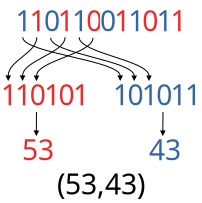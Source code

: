 <?xml version="1.0" encoding="UTF-8"?>
<dia:diagram xmlns:dia="http://www.lysator.liu.se/~alla/dia/">
  <dia:layer name="Background" visible="true" active="true">
    <dia:object type="Standard - BezierLine" version="0" id="O0">
      <dia:attribute name="obj_pos">
        <dia:point val="6.564,1.17"/>
      </dia:attribute>
      <dia:attribute name="obj_bb">
        <dia:rectangle val="6.539,1.915;11.465,4.125"/>
      </dia:attribute>
      <dia:attribute name="bez_points">
        <dia:point val="6.564,1.17"/>
        <dia:point val="6.564,1.97"/>
        <dia:point val="11.44,3.87"/>
        <dia:point val="11.44,4.87"/>
      </dia:attribute>
      <dia:attribute name="corner_types">
        <dia:enum val="0"/>
        <dia:enum val="0"/>
      </dia:attribute>
      <dia:attribute name="line_width">
        <dia:real val="0.05"/>
      </dia:attribute>
      <dia:attribute name="end_arrow">
        <dia:enum val="3"/>
      </dia:attribute>
      <dia:attribute name="end_arrow_length">
        <dia:real val="0.2"/>
      </dia:attribute>
      <dia:attribute name="end_arrow_width">
        <dia:real val="0.2"/>
      </dia:attribute>
      <dia:attribute name="absolute_start_gap">
        <dia:real val="0.3"/>
      </dia:attribute>
      <dia:attribute name="absolute_end_gap">
        <dia:real val="0.3"/>
      </dia:attribute>
      <dia:connections>
        <dia:connection handle="0" to="O13" connection="8"/>
        <dia:connection handle="3" to="O49" connection="8"/>
      </dia:connections>
    </dia:object>
    <dia:object type="Standard - BezierLine" version="0" id="O1">
      <dia:attribute name="obj_pos">
        <dia:point val="7.964,1.19"/>
      </dia:attribute>
      <dia:attribute name="obj_bb">
        <dia:rectangle val="7.939,1.95;12.165,4.13"/>
      </dia:attribute>
      <dia:attribute name="bez_points">
        <dia:point val="7.964,1.19"/>
        <dia:point val="7.964,1.99"/>
        <dia:point val="12.14,3.89"/>
        <dia:point val="12.14,4.89"/>
      </dia:attribute>
      <dia:attribute name="corner_types">
        <dia:enum val="0"/>
        <dia:enum val="0"/>
      </dia:attribute>
      <dia:attribute name="line_width">
        <dia:real val="0.05"/>
      </dia:attribute>
      <dia:attribute name="end_arrow">
        <dia:enum val="3"/>
      </dia:attribute>
      <dia:attribute name="end_arrow_length">
        <dia:real val="0.2"/>
      </dia:attribute>
      <dia:attribute name="end_arrow_width">
        <dia:real val="0.2"/>
      </dia:attribute>
      <dia:attribute name="absolute_start_gap">
        <dia:real val="0.3"/>
      </dia:attribute>
      <dia:attribute name="absolute_end_gap">
        <dia:real val="0.3"/>
      </dia:attribute>
      <dia:connections>
        <dia:connection handle="0" to="O29" connection="8"/>
        <dia:connection handle="3" to="O55" connection="8"/>
      </dia:connections>
    </dia:object>
    <dia:object type="Standard - BezierLine" version="0" id="O2">
      <dia:attribute name="obj_pos">
        <dia:point val="9.387,1.172"/>
      </dia:attribute>
      <dia:attribute name="obj_bb">
        <dia:rectangle val="9.362,1.917;12.904,4.127"/>
      </dia:attribute>
      <dia:attribute name="bez_points">
        <dia:point val="9.387,1.172"/>
        <dia:point val="9.387,1.972"/>
        <dia:point val="12.879,3.872"/>
        <dia:point val="12.879,4.872"/>
      </dia:attribute>
      <dia:attribute name="corner_types">
        <dia:enum val="0"/>
        <dia:enum val="0"/>
      </dia:attribute>
      <dia:attribute name="line_width">
        <dia:real val="0.05"/>
      </dia:attribute>
      <dia:attribute name="end_arrow">
        <dia:enum val="3"/>
      </dia:attribute>
      <dia:attribute name="end_arrow_length">
        <dia:real val="0.2"/>
      </dia:attribute>
      <dia:attribute name="end_arrow_width">
        <dia:real val="0.2"/>
      </dia:attribute>
      <dia:attribute name="absolute_start_gap">
        <dia:real val="0.3"/>
      </dia:attribute>
      <dia:attribute name="absolute_end_gap">
        <dia:real val="0.3"/>
      </dia:attribute>
      <dia:connections>
        <dia:connection handle="0" to="O35" connection="8"/>
        <dia:connection handle="3" to="O59" connection="8"/>
      </dia:connections>
    </dia:object>
    <dia:object type="Standard - BezierLine" version="0" id="O3">
      <dia:attribute name="obj_pos">
        <dia:point val="7.27,1.17"/>
      </dia:attribute>
      <dia:attribute name="obj_bb">
        <dia:rectangle val="5.815,1.915;7.295,4.125"/>
      </dia:attribute>
      <dia:attribute name="bez_points">
        <dia:point val="7.27,1.17"/>
        <dia:point val="7.27,1.97"/>
        <dia:point val="5.84,3.87"/>
        <dia:point val="5.84,4.87"/>
      </dia:attribute>
      <dia:attribute name="corner_types">
        <dia:enum val="0"/>
        <dia:enum val="0"/>
      </dia:attribute>
      <dia:attribute name="line_width">
        <dia:real val="0.05"/>
      </dia:attribute>
      <dia:attribute name="end_arrow">
        <dia:enum val="3"/>
      </dia:attribute>
      <dia:attribute name="end_arrow_length">
        <dia:real val="0.2"/>
      </dia:attribute>
      <dia:attribute name="end_arrow_width">
        <dia:real val="0.2"/>
      </dia:attribute>
      <dia:attribute name="absolute_start_gap">
        <dia:real val="0.3"/>
      </dia:attribute>
      <dia:attribute name="absolute_end_gap">
        <dia:real val="0.3"/>
      </dia:attribute>
      <dia:connections>
        <dia:connection handle="0" to="O15" connection="8"/>
        <dia:connection handle="3" to="O37" connection="8"/>
      </dia:connections>
    </dia:object>
    <dia:object type="Standard - BezierLine" version="0" id="O4">
      <dia:attribute name="obj_pos">
        <dia:point val="8.683,1.17"/>
      </dia:attribute>
      <dia:attribute name="obj_bb">
        <dia:rectangle val="6.533,1.914;8.708,4.126"/>
      </dia:attribute>
      <dia:attribute name="bez_points">
        <dia:point val="8.683,1.17"/>
        <dia:point val="8.683,1.97"/>
        <dia:point val="6.558,3.87"/>
        <dia:point val="6.558,4.87"/>
      </dia:attribute>
      <dia:attribute name="corner_types">
        <dia:enum val="0"/>
        <dia:enum val="0"/>
      </dia:attribute>
      <dia:attribute name="line_width">
        <dia:real val="0.05"/>
      </dia:attribute>
      <dia:attribute name="end_arrow">
        <dia:enum val="3"/>
      </dia:attribute>
      <dia:attribute name="end_arrow_length">
        <dia:real val="0.2"/>
      </dia:attribute>
      <dia:attribute name="end_arrow_width">
        <dia:real val="0.2"/>
      </dia:attribute>
      <dia:attribute name="absolute_start_gap">
        <dia:real val="0.3"/>
      </dia:attribute>
      <dia:attribute name="absolute_end_gap">
        <dia:real val="0.3"/>
      </dia:attribute>
      <dia:connections>
        <dia:connection handle="0" to="O17" connection="8"/>
        <dia:connection handle="3" to="O39" connection="8"/>
      </dia:connections>
    </dia:object>
    <dia:object type="Standard - BezierLine" version="0" id="O5">
      <dia:attribute name="obj_pos">
        <dia:point val="10.078,1.19"/>
      </dia:attribute>
      <dia:attribute name="obj_bb">
        <dia:rectangle val="7.229,1.947;10.103,4.133"/>
      </dia:attribute>
      <dia:attribute name="bez_points">
        <dia:point val="10.078,1.19"/>
        <dia:point val="10.078,1.99"/>
        <dia:point val="7.254,3.89"/>
        <dia:point val="7.254,4.89"/>
      </dia:attribute>
      <dia:attribute name="corner_types">
        <dia:enum val="0"/>
        <dia:enum val="0"/>
      </dia:attribute>
      <dia:attribute name="line_width">
        <dia:real val="0.05"/>
      </dia:attribute>
      <dia:attribute name="end_arrow">
        <dia:enum val="3"/>
      </dia:attribute>
      <dia:attribute name="end_arrow_length">
        <dia:real val="0.2"/>
      </dia:attribute>
      <dia:attribute name="end_arrow_width">
        <dia:real val="0.2"/>
      </dia:attribute>
      <dia:attribute name="absolute_start_gap">
        <dia:real val="0.3"/>
      </dia:attribute>
      <dia:attribute name="absolute_end_gap">
        <dia:real val="0.3"/>
      </dia:attribute>
      <dia:connections>
        <dia:connection handle="0" to="O27" connection="8"/>
        <dia:connection handle="3" to="O45" connection="8"/>
      </dia:connections>
    </dia:object>
    <dia:object type="Standard - Text" version="1" id="O6">
      <dia:attribute name="obj_pos">
        <dia:point val="8.28,9.8"/>
      </dia:attribute>
      <dia:attribute name="obj_bb">
        <dia:rectangle val="8.28,8.805;12.585,10.105"/>
      </dia:attribute>
      <dia:attribute name="text">
        <dia:composite type="text">
          <dia:attribute name="string">
            <dia:string>#(53,43)#</dia:string>
          </dia:attribute>
          <dia:attribute name="font">
            <dia:font family="cmr10" style="0" name="Courier"/>
          </dia:attribute>
          <dia:attribute name="height">
            <dia:real val="1.764"/>
          </dia:attribute>
          <dia:attribute name="pos">
            <dia:point val="8.28,9.8"/>
          </dia:attribute>
          <dia:attribute name="color">
            <dia:color val="#000000"/>
          </dia:attribute>
          <dia:attribute name="alignment">
            <dia:enum val="0"/>
          </dia:attribute>
        </dia:composite>
      </dia:attribute>
      <dia:attribute name="valign">
        <dia:enum val="3"/>
      </dia:attribute>
    </dia:object>
    <dia:object type="Standard - BezierLine" version="0" id="O7">
      <dia:attribute name="obj_pos">
        <dia:point val="13.58,4.89"/>
      </dia:attribute>
      <dia:attribute name="obj_bb">
        <dia:rectangle val="13.546,5.654;13.605,6.879"/>
      </dia:attribute>
      <dia:attribute name="bez_points">
        <dia:point val="13.58,4.89"/>
        <dia:point val="13.58,5.69"/>
        <dia:point val="13.571,6.634"/>
        <dia:point val="13.571,7.634"/>
      </dia:attribute>
      <dia:attribute name="corner_types">
        <dia:enum val="0"/>
        <dia:enum val="0"/>
      </dia:attribute>
      <dia:attribute name="line_width">
        <dia:real val="0.05"/>
      </dia:attribute>
      <dia:attribute name="end_arrow">
        <dia:enum val="3"/>
      </dia:attribute>
      <dia:attribute name="end_arrow_length">
        <dia:real val="0.2"/>
      </dia:attribute>
      <dia:attribute name="end_arrow_width">
        <dia:real val="0.2"/>
      </dia:attribute>
      <dia:attribute name="absolute_start_gap">
        <dia:real val="0.3"/>
      </dia:attribute>
      <dia:attribute name="absolute_end_gap">
        <dia:real val="0.3"/>
      </dia:attribute>
      <dia:connections>
        <dia:connection handle="0" to="O57" connection="8"/>
        <dia:connection handle="3" to="O8" connection="8"/>
      </dia:connections>
    </dia:object>
    <dia:group>
      <dia:object type="Standard - Box" version="0" id="O8">
        <dia:attribute name="obj_pos">
          <dia:point val="12.941,7.154"/>
        </dia:attribute>
        <dia:attribute name="obj_bb">
          <dia:rectangle val="12.941,7.154;14.201,8.114"/>
        </dia:attribute>
        <dia:attribute name="elem_corner">
          <dia:point val="12.941,7.154"/>
        </dia:attribute>
        <dia:attribute name="elem_width">
          <dia:real val="1.26"/>
        </dia:attribute>
        <dia:attribute name="elem_height">
          <dia:real val="0.96"/>
        </dia:attribute>
        <dia:attribute name="border_width">
          <dia:real val="1.175e-38"/>
        </dia:attribute>
        <dia:attribute name="border_color">
          <dia:color val="#ffffff"/>
        </dia:attribute>
        <dia:attribute name="show_background">
          <dia:boolean val="false"/>
        </dia:attribute>
      </dia:object>
      <dia:object type="Standard - Text" version="1" id="O9">
        <dia:attribute name="obj_pos">
          <dia:point val="12.881,8.094"/>
        </dia:attribute>
        <dia:attribute name="obj_bb">
          <dia:rectangle val="12.881,7.099;14.291,8.399"/>
        </dia:attribute>
        <dia:attribute name="text">
          <dia:composite type="text">
            <dia:attribute name="string">
              <dia:string>#43#</dia:string>
            </dia:attribute>
            <dia:attribute name="font">
              <dia:font family="cmr10" style="0" name="Courier"/>
            </dia:attribute>
            <dia:attribute name="height">
              <dia:real val="1.764"/>
            </dia:attribute>
            <dia:attribute name="pos">
              <dia:point val="12.881,8.094"/>
            </dia:attribute>
            <dia:attribute name="color">
              <dia:color val="#3465a4"/>
            </dia:attribute>
            <dia:attribute name="alignment">
              <dia:enum val="0"/>
            </dia:attribute>
          </dia:composite>
        </dia:attribute>
        <dia:attribute name="valign">
          <dia:enum val="3"/>
        </dia:attribute>
      </dia:object>
    </dia:group>
    <dia:group>
      <dia:object type="Standard - Box" version="0" id="O10">
        <dia:attribute name="obj_pos">
          <dia:point val="6.608,7.154"/>
        </dia:attribute>
        <dia:attribute name="obj_bb">
          <dia:rectangle val="6.608,7.154;7.888,8.114"/>
        </dia:attribute>
        <dia:attribute name="elem_corner">
          <dia:point val="6.608,7.154"/>
        </dia:attribute>
        <dia:attribute name="elem_width">
          <dia:real val="1.28"/>
        </dia:attribute>
        <dia:attribute name="elem_height">
          <dia:real val="0.96"/>
        </dia:attribute>
        <dia:attribute name="border_width">
          <dia:real val="1.175e-38"/>
        </dia:attribute>
        <dia:attribute name="border_color">
          <dia:color val="#ffffff"/>
        </dia:attribute>
        <dia:attribute name="show_background">
          <dia:boolean val="false"/>
        </dia:attribute>
      </dia:object>
      <dia:object type="Standard - Text" version="1" id="O11">
        <dia:attribute name="obj_pos">
          <dia:point val="6.528,8.094"/>
        </dia:attribute>
        <dia:attribute name="obj_bb">
          <dia:rectangle val="6.528,7.099;7.938,8.399"/>
        </dia:attribute>
        <dia:attribute name="text">
          <dia:composite type="text">
            <dia:attribute name="string">
              <dia:string>#53#</dia:string>
            </dia:attribute>
            <dia:attribute name="font">
              <dia:font family="cmr10" style="0" name="Courier"/>
            </dia:attribute>
            <dia:attribute name="height">
              <dia:real val="1.764"/>
            </dia:attribute>
            <dia:attribute name="pos">
              <dia:point val="6.528,8.094"/>
            </dia:attribute>
            <dia:attribute name="color">
              <dia:color val="#ef2929"/>
            </dia:attribute>
            <dia:attribute name="alignment">
              <dia:enum val="0"/>
            </dia:attribute>
          </dia:composite>
        </dia:attribute>
        <dia:attribute name="valign">
          <dia:enum val="3"/>
        </dia:attribute>
      </dia:object>
    </dia:group>
    <dia:object type="Standard - BezierLine" version="0" id="O12">
      <dia:attribute name="obj_pos">
        <dia:point val="7.254,4.89"/>
      </dia:attribute>
      <dia:attribute name="obj_bb">
        <dia:rectangle val="7.223,5.654;7.279,6.879"/>
      </dia:attribute>
      <dia:attribute name="bez_points">
        <dia:point val="7.254,4.89"/>
        <dia:point val="7.254,5.69"/>
        <dia:point val="7.248,6.634"/>
        <dia:point val="7.248,7.634"/>
      </dia:attribute>
      <dia:attribute name="corner_types">
        <dia:enum val="0"/>
        <dia:enum val="0"/>
      </dia:attribute>
      <dia:attribute name="line_width">
        <dia:real val="0.05"/>
      </dia:attribute>
      <dia:attribute name="end_arrow">
        <dia:enum val="3"/>
      </dia:attribute>
      <dia:attribute name="end_arrow_length">
        <dia:real val="0.2"/>
      </dia:attribute>
      <dia:attribute name="end_arrow_width">
        <dia:real val="0.2"/>
      </dia:attribute>
      <dia:attribute name="absolute_start_gap">
        <dia:real val="0.3"/>
      </dia:attribute>
      <dia:attribute name="absolute_end_gap">
        <dia:real val="0.3"/>
      </dia:attribute>
      <dia:connections>
        <dia:connection handle="0" to="O45" connection="8"/>
        <dia:connection handle="3" to="O10" connection="8"/>
      </dia:connections>
    </dia:object>
    <dia:group>
      <dia:group>
        <dia:object type="Standard - Box" version="0" id="O13">
          <dia:attribute name="obj_pos">
            <dia:point val="6.324,0.7"/>
          </dia:attribute>
          <dia:attribute name="obj_bb">
            <dia:rectangle val="6.324,0.7;6.804,1.64"/>
          </dia:attribute>
          <dia:attribute name="elem_corner">
            <dia:point val="6.324,0.7"/>
          </dia:attribute>
          <dia:attribute name="elem_width">
            <dia:real val="0.48"/>
          </dia:attribute>
          <dia:attribute name="elem_height">
            <dia:real val="0.94"/>
          </dia:attribute>
          <dia:attribute name="border_width">
            <dia:real val="1.175e-38"/>
          </dia:attribute>
          <dia:attribute name="border_color">
            <dia:color val="#ffffff"/>
          </dia:attribute>
          <dia:attribute name="show_background">
            <dia:boolean val="false"/>
          </dia:attribute>
        </dia:object>
        <dia:object type="Standard - Text" version="1" id="O14">
          <dia:attribute name="obj_pos">
            <dia:point val="6.204,1.64"/>
          </dia:attribute>
          <dia:attribute name="obj_bb">
            <dia:rectangle val="6.204,0.645;6.909,1.945"/>
          </dia:attribute>
          <dia:attribute name="text">
            <dia:composite type="text">
              <dia:attribute name="string">
                <dia:string>#1#</dia:string>
              </dia:attribute>
              <dia:attribute name="font">
                <dia:font family="cmr10" style="0" name="Courier"/>
              </dia:attribute>
              <dia:attribute name="height">
                <dia:real val="1.764"/>
              </dia:attribute>
              <dia:attribute name="pos">
                <dia:point val="6.204,1.64"/>
              </dia:attribute>
              <dia:attribute name="color">
                <dia:color val="#3465a4"/>
              </dia:attribute>
              <dia:attribute name="alignment">
                <dia:enum val="0"/>
              </dia:attribute>
            </dia:composite>
          </dia:attribute>
          <dia:attribute name="valign">
            <dia:enum val="3"/>
          </dia:attribute>
        </dia:object>
      </dia:group>
      <dia:group>
        <dia:object type="Standard - Box" version="0" id="O15">
          <dia:attribute name="obj_pos">
            <dia:point val="7.03,0.7"/>
          </dia:attribute>
          <dia:attribute name="obj_bb">
            <dia:rectangle val="7.03,0.7;7.51,1.64"/>
          </dia:attribute>
          <dia:attribute name="elem_corner">
            <dia:point val="7.03,0.7"/>
          </dia:attribute>
          <dia:attribute name="elem_width">
            <dia:real val="0.48"/>
          </dia:attribute>
          <dia:attribute name="elem_height">
            <dia:real val="0.94"/>
          </dia:attribute>
          <dia:attribute name="border_width">
            <dia:real val="1.175e-38"/>
          </dia:attribute>
          <dia:attribute name="border_color">
            <dia:color val="#ffffff"/>
          </dia:attribute>
          <dia:attribute name="show_background">
            <dia:boolean val="false"/>
          </dia:attribute>
        </dia:object>
        <dia:object type="Standard - Text" version="1" id="O16">
          <dia:attribute name="obj_pos">
            <dia:point val="6.91,1.64"/>
          </dia:attribute>
          <dia:attribute name="obj_bb">
            <dia:rectangle val="6.91,0.645;7.615,1.945"/>
          </dia:attribute>
          <dia:attribute name="text">
            <dia:composite type="text">
              <dia:attribute name="string">
                <dia:string>#1#</dia:string>
              </dia:attribute>
              <dia:attribute name="font">
                <dia:font family="cmr10" style="0" name="Courier"/>
              </dia:attribute>
              <dia:attribute name="height">
                <dia:real val="1.764"/>
              </dia:attribute>
              <dia:attribute name="pos">
                <dia:point val="6.91,1.64"/>
              </dia:attribute>
              <dia:attribute name="color">
                <dia:color val="#ef2929"/>
              </dia:attribute>
              <dia:attribute name="alignment">
                <dia:enum val="0"/>
              </dia:attribute>
            </dia:composite>
          </dia:attribute>
          <dia:attribute name="valign">
            <dia:enum val="3"/>
          </dia:attribute>
        </dia:object>
      </dia:group>
      <dia:group>
        <dia:object type="Standard - Box" version="0" id="O17">
          <dia:attribute name="obj_pos">
            <dia:point val="8.443,0.7"/>
          </dia:attribute>
          <dia:attribute name="obj_bb">
            <dia:rectangle val="8.443,0.7;8.923,1.64"/>
          </dia:attribute>
          <dia:attribute name="elem_corner">
            <dia:point val="8.443,0.7"/>
          </dia:attribute>
          <dia:attribute name="elem_width">
            <dia:real val="0.48"/>
          </dia:attribute>
          <dia:attribute name="elem_height">
            <dia:real val="0.94"/>
          </dia:attribute>
          <dia:attribute name="border_width">
            <dia:real val="1.175e-38"/>
          </dia:attribute>
          <dia:attribute name="border_color">
            <dia:color val="#ffffff"/>
          </dia:attribute>
          <dia:attribute name="show_background">
            <dia:boolean val="false"/>
          </dia:attribute>
        </dia:object>
        <dia:object type="Standard - Text" version="1" id="O18">
          <dia:attribute name="obj_pos">
            <dia:point val="8.323,1.64"/>
          </dia:attribute>
          <dia:attribute name="obj_bb">
            <dia:rectangle val="8.323,0.645;9.028,1.945"/>
          </dia:attribute>
          <dia:attribute name="text">
            <dia:composite type="text">
              <dia:attribute name="string">
                <dia:string>#1#</dia:string>
              </dia:attribute>
              <dia:attribute name="font">
                <dia:font family="cmr10" style="0" name="Courier"/>
              </dia:attribute>
              <dia:attribute name="height">
                <dia:real val="1.764"/>
              </dia:attribute>
              <dia:attribute name="pos">
                <dia:point val="8.323,1.64"/>
              </dia:attribute>
              <dia:attribute name="color">
                <dia:color val="#ef2929"/>
              </dia:attribute>
              <dia:attribute name="alignment">
                <dia:enum val="0"/>
              </dia:attribute>
            </dia:composite>
          </dia:attribute>
          <dia:attribute name="valign">
            <dia:enum val="3"/>
          </dia:attribute>
        </dia:object>
      </dia:group>
      <dia:group>
        <dia:object type="Standard - Box" version="0" id="O19">
          <dia:attribute name="obj_pos">
            <dia:point val="11.258,0.7"/>
          </dia:attribute>
          <dia:attribute name="obj_bb">
            <dia:rectangle val="11.258,0.7;11.738,1.64"/>
          </dia:attribute>
          <dia:attribute name="elem_corner">
            <dia:point val="11.258,0.7"/>
          </dia:attribute>
          <dia:attribute name="elem_width">
            <dia:real val="0.48"/>
          </dia:attribute>
          <dia:attribute name="elem_height">
            <dia:real val="0.94"/>
          </dia:attribute>
          <dia:attribute name="border_width">
            <dia:real val="1.175e-38"/>
          </dia:attribute>
          <dia:attribute name="border_color">
            <dia:color val="#ffffff"/>
          </dia:attribute>
          <dia:attribute name="show_background">
            <dia:boolean val="false"/>
          </dia:attribute>
        </dia:object>
        <dia:object type="Standard - Text" version="1" id="O20">
          <dia:attribute name="obj_pos">
            <dia:point val="11.138,1.64"/>
          </dia:attribute>
          <dia:attribute name="obj_bb">
            <dia:rectangle val="11.138,0.645;11.843,1.945"/>
          </dia:attribute>
          <dia:attribute name="text">
            <dia:composite type="text">
              <dia:attribute name="string">
                <dia:string>#1#</dia:string>
              </dia:attribute>
              <dia:attribute name="font">
                <dia:font family="cmr10" style="0" name="Courier"/>
              </dia:attribute>
              <dia:attribute name="height">
                <dia:real val="1.764"/>
              </dia:attribute>
              <dia:attribute name="pos">
                <dia:point val="11.138,1.64"/>
              </dia:attribute>
              <dia:attribute name="color">
                <dia:color val="#ef2929"/>
              </dia:attribute>
              <dia:attribute name="alignment">
                <dia:enum val="0"/>
              </dia:attribute>
            </dia:composite>
          </dia:attribute>
          <dia:attribute name="valign">
            <dia:enum val="3"/>
          </dia:attribute>
        </dia:object>
      </dia:group>
      <dia:group>
        <dia:object type="Standard - Box" version="0" id="O21">
          <dia:attribute name="obj_pos">
            <dia:point val="11.964,0.7"/>
          </dia:attribute>
          <dia:attribute name="obj_bb">
            <dia:rectangle val="11.964,0.7;12.444,1.64"/>
          </dia:attribute>
          <dia:attribute name="elem_corner">
            <dia:point val="11.964,0.7"/>
          </dia:attribute>
          <dia:attribute name="elem_width">
            <dia:real val="0.48"/>
          </dia:attribute>
          <dia:attribute name="elem_height">
            <dia:real val="0.94"/>
          </dia:attribute>
          <dia:attribute name="border_width">
            <dia:real val="1.175e-38"/>
          </dia:attribute>
          <dia:attribute name="border_color">
            <dia:color val="#ffffff"/>
          </dia:attribute>
          <dia:attribute name="show_background">
            <dia:boolean val="false"/>
          </dia:attribute>
        </dia:object>
        <dia:object type="Standard - Text" version="1" id="O22">
          <dia:attribute name="obj_pos">
            <dia:point val="11.844,1.64"/>
          </dia:attribute>
          <dia:attribute name="obj_bb">
            <dia:rectangle val="11.844,0.645;12.549,1.945"/>
          </dia:attribute>
          <dia:attribute name="text">
            <dia:composite type="text">
              <dia:attribute name="string">
                <dia:string>#1#</dia:string>
              </dia:attribute>
              <dia:attribute name="font">
                <dia:font family="cmr10" style="0" name="Courier"/>
              </dia:attribute>
              <dia:attribute name="height">
                <dia:real val="1.764"/>
              </dia:attribute>
              <dia:attribute name="pos">
                <dia:point val="11.844,1.64"/>
              </dia:attribute>
              <dia:attribute name="color">
                <dia:color val="#3465a4"/>
              </dia:attribute>
              <dia:attribute name="alignment">
                <dia:enum val="0"/>
              </dia:attribute>
            </dia:composite>
          </dia:attribute>
          <dia:attribute name="valign">
            <dia:enum val="3"/>
          </dia:attribute>
        </dia:object>
      </dia:group>
      <dia:group>
        <dia:object type="Standard - Box" version="0" id="O23">
          <dia:attribute name="obj_pos">
            <dia:point val="13.377,0.7"/>
          </dia:attribute>
          <dia:attribute name="obj_bb">
            <dia:rectangle val="13.377,0.7;13.857,1.64"/>
          </dia:attribute>
          <dia:attribute name="elem_corner">
            <dia:point val="13.377,0.7"/>
          </dia:attribute>
          <dia:attribute name="elem_width">
            <dia:real val="0.48"/>
          </dia:attribute>
          <dia:attribute name="elem_height">
            <dia:real val="0.94"/>
          </dia:attribute>
          <dia:attribute name="border_width">
            <dia:real val="1.175e-38"/>
          </dia:attribute>
          <dia:attribute name="border_color">
            <dia:color val="#ffffff"/>
          </dia:attribute>
          <dia:attribute name="show_background">
            <dia:boolean val="false"/>
          </dia:attribute>
        </dia:object>
        <dia:object type="Standard - Text" version="1" id="O24">
          <dia:attribute name="obj_pos">
            <dia:point val="13.257,1.64"/>
          </dia:attribute>
          <dia:attribute name="obj_bb">
            <dia:rectangle val="13.257,0.645;13.961,1.945"/>
          </dia:attribute>
          <dia:attribute name="text">
            <dia:composite type="text">
              <dia:attribute name="string">
                <dia:string>#1#</dia:string>
              </dia:attribute>
              <dia:attribute name="font">
                <dia:font family="cmr10" style="0" name="Courier"/>
              </dia:attribute>
              <dia:attribute name="height">
                <dia:real val="1.764"/>
              </dia:attribute>
              <dia:attribute name="pos">
                <dia:point val="13.257,1.64"/>
              </dia:attribute>
              <dia:attribute name="color">
                <dia:color val="#3465a4"/>
              </dia:attribute>
              <dia:attribute name="alignment">
                <dia:enum val="0"/>
              </dia:attribute>
            </dia:composite>
          </dia:attribute>
          <dia:attribute name="valign">
            <dia:enum val="3"/>
          </dia:attribute>
        </dia:object>
      </dia:group>
      <dia:group>
        <dia:object type="Standard - Box" version="0" id="O25">
          <dia:attribute name="obj_pos">
            <dia:point val="14.076,0.7"/>
          </dia:attribute>
          <dia:attribute name="obj_bb">
            <dia:rectangle val="14.076,0.7;14.556,1.64"/>
          </dia:attribute>
          <dia:attribute name="elem_corner">
            <dia:point val="14.076,0.7"/>
          </dia:attribute>
          <dia:attribute name="elem_width">
            <dia:real val="0.48"/>
          </dia:attribute>
          <dia:attribute name="elem_height">
            <dia:real val="0.94"/>
          </dia:attribute>
          <dia:attribute name="border_width">
            <dia:real val="1.175e-38"/>
          </dia:attribute>
          <dia:attribute name="border_color">
            <dia:color val="#ffffff"/>
          </dia:attribute>
          <dia:attribute name="show_background">
            <dia:boolean val="false"/>
          </dia:attribute>
        </dia:object>
        <dia:object type="Standard - Text" version="1" id="O26">
          <dia:attribute name="obj_pos">
            <dia:point val="13.956,1.64"/>
          </dia:attribute>
          <dia:attribute name="obj_bb">
            <dia:rectangle val="13.956,0.645;14.661,1.945"/>
          </dia:attribute>
          <dia:attribute name="text">
            <dia:composite type="text">
              <dia:attribute name="string">
                <dia:string>#1#</dia:string>
              </dia:attribute>
              <dia:attribute name="font">
                <dia:font family="cmr10" style="0" name="Courier"/>
              </dia:attribute>
              <dia:attribute name="height">
                <dia:real val="1.764"/>
              </dia:attribute>
              <dia:attribute name="pos">
                <dia:point val="13.956,1.64"/>
              </dia:attribute>
              <dia:attribute name="color">
                <dia:color val="#ef2929"/>
              </dia:attribute>
              <dia:attribute name="alignment">
                <dia:enum val="0"/>
              </dia:attribute>
            </dia:composite>
          </dia:attribute>
          <dia:attribute name="valign">
            <dia:enum val="3"/>
          </dia:attribute>
        </dia:object>
      </dia:group>
      <dia:group>
        <dia:object type="Standard - Box" version="0" id="O27">
          <dia:attribute name="obj_pos">
            <dia:point val="9.758,0.7"/>
          </dia:attribute>
          <dia:attribute name="obj_bb">
            <dia:rectangle val="9.758,0.7;10.398,1.68"/>
          </dia:attribute>
          <dia:attribute name="elem_corner">
            <dia:point val="9.758,0.7"/>
          </dia:attribute>
          <dia:attribute name="elem_width">
            <dia:real val="0.64"/>
          </dia:attribute>
          <dia:attribute name="elem_height">
            <dia:real val="0.98"/>
          </dia:attribute>
          <dia:attribute name="border_width">
            <dia:real val="1.175e-38"/>
          </dia:attribute>
          <dia:attribute name="border_color">
            <dia:color val="#ffffff"/>
          </dia:attribute>
          <dia:attribute name="show_background">
            <dia:boolean val="false"/>
          </dia:attribute>
        </dia:object>
        <dia:object type="Standard - Text" version="1" id="O28">
          <dia:attribute name="obj_pos">
            <dia:point val="9.738,1.64"/>
          </dia:attribute>
          <dia:attribute name="obj_bb">
            <dia:rectangle val="9.738,0.645;10.443,1.945"/>
          </dia:attribute>
          <dia:attribute name="text">
            <dia:composite type="text">
              <dia:attribute name="string">
                <dia:string>#0#</dia:string>
              </dia:attribute>
              <dia:attribute name="font">
                <dia:font family="cmr10" style="0" name="Courier"/>
              </dia:attribute>
              <dia:attribute name="height">
                <dia:real val="1.764"/>
              </dia:attribute>
              <dia:attribute name="pos">
                <dia:point val="9.738,1.64"/>
              </dia:attribute>
              <dia:attribute name="color">
                <dia:color val="#ef2929"/>
              </dia:attribute>
              <dia:attribute name="alignment">
                <dia:enum val="0"/>
              </dia:attribute>
            </dia:composite>
          </dia:attribute>
          <dia:attribute name="valign">
            <dia:enum val="3"/>
          </dia:attribute>
        </dia:object>
      </dia:group>
      <dia:group>
        <dia:object type="Standard - Box" version="0" id="O29">
          <dia:attribute name="obj_pos">
            <dia:point val="7.644,0.7"/>
          </dia:attribute>
          <dia:attribute name="obj_bb">
            <dia:rectangle val="7.644,0.7;8.284,1.68"/>
          </dia:attribute>
          <dia:attribute name="elem_corner">
            <dia:point val="7.644,0.7"/>
          </dia:attribute>
          <dia:attribute name="elem_width">
            <dia:real val="0.64"/>
          </dia:attribute>
          <dia:attribute name="elem_height">
            <dia:real val="0.98"/>
          </dia:attribute>
          <dia:attribute name="border_width">
            <dia:real val="1.175e-38"/>
          </dia:attribute>
          <dia:attribute name="border_color">
            <dia:color val="#ffffff"/>
          </dia:attribute>
          <dia:attribute name="show_background">
            <dia:boolean val="false"/>
          </dia:attribute>
        </dia:object>
        <dia:object type="Standard - Text" version="1" id="O30">
          <dia:attribute name="obj_pos">
            <dia:point val="7.624,1.64"/>
          </dia:attribute>
          <dia:attribute name="obj_bb">
            <dia:rectangle val="7.624,0.645;8.329,1.945"/>
          </dia:attribute>
          <dia:attribute name="text">
            <dia:composite type="text">
              <dia:attribute name="string">
                <dia:string>#0#</dia:string>
              </dia:attribute>
              <dia:attribute name="font">
                <dia:font family="cmr10" style="0" name="Courier"/>
              </dia:attribute>
              <dia:attribute name="height">
                <dia:real val="1.764"/>
              </dia:attribute>
              <dia:attribute name="pos">
                <dia:point val="7.624,1.64"/>
              </dia:attribute>
              <dia:attribute name="color">
                <dia:color val="#3465a4"/>
              </dia:attribute>
              <dia:attribute name="alignment">
                <dia:enum val="0"/>
              </dia:attribute>
            </dia:composite>
          </dia:attribute>
          <dia:attribute name="valign">
            <dia:enum val="3"/>
          </dia:attribute>
        </dia:object>
      </dia:group>
      <dia:group>
        <dia:object type="Standard - Box" version="0" id="O31">
          <dia:attribute name="obj_pos">
            <dia:point val="10.452,0.7"/>
          </dia:attribute>
          <dia:attribute name="obj_bb">
            <dia:rectangle val="10.452,0.7;11.092,1.68"/>
          </dia:attribute>
          <dia:attribute name="elem_corner">
            <dia:point val="10.452,0.7"/>
          </dia:attribute>
          <dia:attribute name="elem_width">
            <dia:real val="0.64"/>
          </dia:attribute>
          <dia:attribute name="elem_height">
            <dia:real val="0.98"/>
          </dia:attribute>
          <dia:attribute name="border_width">
            <dia:real val="1.175e-38"/>
          </dia:attribute>
          <dia:attribute name="border_color">
            <dia:color val="#ffffff"/>
          </dia:attribute>
          <dia:attribute name="show_background">
            <dia:boolean val="false"/>
          </dia:attribute>
        </dia:object>
        <dia:object type="Standard - Text" version="1" id="O32">
          <dia:attribute name="obj_pos">
            <dia:point val="10.432,1.64"/>
          </dia:attribute>
          <dia:attribute name="obj_bb">
            <dia:rectangle val="10.432,0.645;11.137,1.945"/>
          </dia:attribute>
          <dia:attribute name="text">
            <dia:composite type="text">
              <dia:attribute name="string">
                <dia:string>#0#</dia:string>
              </dia:attribute>
              <dia:attribute name="font">
                <dia:font family="cmr10" style="0" name="Courier"/>
              </dia:attribute>
              <dia:attribute name="height">
                <dia:real val="1.764"/>
              </dia:attribute>
              <dia:attribute name="pos">
                <dia:point val="10.432,1.64"/>
              </dia:attribute>
              <dia:attribute name="color">
                <dia:color val="#3465a4"/>
              </dia:attribute>
              <dia:attribute name="alignment">
                <dia:enum val="0"/>
              </dia:attribute>
            </dia:composite>
          </dia:attribute>
          <dia:attribute name="valign">
            <dia:enum val="3"/>
          </dia:attribute>
        </dia:object>
      </dia:group>
      <dia:group>
        <dia:object type="Standard - Box" version="0" id="O33">
          <dia:attribute name="obj_pos">
            <dia:point val="12.563,0.7"/>
          </dia:attribute>
          <dia:attribute name="obj_bb">
            <dia:rectangle val="12.563,0.7;13.203,1.68"/>
          </dia:attribute>
          <dia:attribute name="elem_corner">
            <dia:point val="12.563,0.7"/>
          </dia:attribute>
          <dia:attribute name="elem_width">
            <dia:real val="0.64"/>
          </dia:attribute>
          <dia:attribute name="elem_height">
            <dia:real val="0.98"/>
          </dia:attribute>
          <dia:attribute name="border_width">
            <dia:real val="1.175e-38"/>
          </dia:attribute>
          <dia:attribute name="border_color">
            <dia:color val="#ffffff"/>
          </dia:attribute>
          <dia:attribute name="show_background">
            <dia:boolean val="false"/>
          </dia:attribute>
        </dia:object>
        <dia:object type="Standard - Text" version="1" id="O34">
          <dia:attribute name="obj_pos">
            <dia:point val="12.543,1.64"/>
          </dia:attribute>
          <dia:attribute name="obj_bb">
            <dia:rectangle val="12.543,0.645;13.248,1.945"/>
          </dia:attribute>
          <dia:attribute name="text">
            <dia:composite type="text">
              <dia:attribute name="string">
                <dia:string>#0#</dia:string>
              </dia:attribute>
              <dia:attribute name="font">
                <dia:font family="cmr10" style="0" name="Courier"/>
              </dia:attribute>
              <dia:attribute name="height">
                <dia:real val="1.764"/>
              </dia:attribute>
              <dia:attribute name="pos">
                <dia:point val="12.543,1.64"/>
              </dia:attribute>
              <dia:attribute name="color">
                <dia:color val="#ef2929"/>
              </dia:attribute>
              <dia:attribute name="alignment">
                <dia:enum val="0"/>
              </dia:attribute>
            </dia:composite>
          </dia:attribute>
          <dia:attribute name="valign">
            <dia:enum val="3"/>
          </dia:attribute>
        </dia:object>
      </dia:group>
      <dia:group>
        <dia:object type="Standard - Box" version="0" id="O35">
          <dia:attribute name="obj_pos">
            <dia:point val="9.147,0.702"/>
          </dia:attribute>
          <dia:attribute name="obj_bb">
            <dia:rectangle val="9.147,0.702;9.627,1.642"/>
          </dia:attribute>
          <dia:attribute name="elem_corner">
            <dia:point val="9.147,0.702"/>
          </dia:attribute>
          <dia:attribute name="elem_width">
            <dia:real val="0.48"/>
          </dia:attribute>
          <dia:attribute name="elem_height">
            <dia:real val="0.94"/>
          </dia:attribute>
          <dia:attribute name="border_width">
            <dia:real val="1.175e-38"/>
          </dia:attribute>
          <dia:attribute name="border_color">
            <dia:color val="#ffffff"/>
          </dia:attribute>
          <dia:attribute name="show_background">
            <dia:boolean val="false"/>
          </dia:attribute>
        </dia:object>
        <dia:object type="Standard - Text" version="1" id="O36">
          <dia:attribute name="obj_pos">
            <dia:point val="9.027,1.642"/>
          </dia:attribute>
          <dia:attribute name="obj_bb">
            <dia:rectangle val="9.027,0.647;9.732,1.947"/>
          </dia:attribute>
          <dia:attribute name="text">
            <dia:composite type="text">
              <dia:attribute name="string">
                <dia:string>#1#</dia:string>
              </dia:attribute>
              <dia:attribute name="font">
                <dia:font family="cmr10" style="0" name="Courier"/>
              </dia:attribute>
              <dia:attribute name="height">
                <dia:real val="1.764"/>
              </dia:attribute>
              <dia:attribute name="pos">
                <dia:point val="9.027,1.642"/>
              </dia:attribute>
              <dia:attribute name="color">
                <dia:color val="#3465a4"/>
              </dia:attribute>
              <dia:attribute name="alignment">
                <dia:enum val="0"/>
              </dia:attribute>
            </dia:composite>
          </dia:attribute>
          <dia:attribute name="valign">
            <dia:enum val="3"/>
          </dia:attribute>
        </dia:object>
      </dia:group>
    </dia:group>
    <dia:group>
      <dia:group>
        <dia:group>
          <dia:object type="Standard - Box" version="0" id="O37">
            <dia:attribute name="obj_pos">
              <dia:point val="5.6,4.4"/>
            </dia:attribute>
            <dia:attribute name="obj_bb">
              <dia:rectangle val="5.6,4.4;6.08,5.34"/>
            </dia:attribute>
            <dia:attribute name="elem_corner">
              <dia:point val="5.6,4.4"/>
            </dia:attribute>
            <dia:attribute name="elem_width">
              <dia:real val="0.48"/>
            </dia:attribute>
            <dia:attribute name="elem_height">
              <dia:real val="0.94"/>
            </dia:attribute>
            <dia:attribute name="border_width">
              <dia:real val="1.175e-38"/>
            </dia:attribute>
            <dia:attribute name="border_color">
              <dia:color val="#ffffff"/>
            </dia:attribute>
            <dia:attribute name="show_background">
              <dia:boolean val="false"/>
            </dia:attribute>
          </dia:object>
          <dia:object type="Standard - Text" version="1" id="O38">
            <dia:attribute name="obj_pos">
              <dia:point val="5.48,5.34"/>
            </dia:attribute>
            <dia:attribute name="obj_bb">
              <dia:rectangle val="5.48,4.345;6.185,5.645"/>
            </dia:attribute>
            <dia:attribute name="text">
              <dia:composite type="text">
                <dia:attribute name="string">
                  <dia:string>#1#</dia:string>
                </dia:attribute>
                <dia:attribute name="font">
                  <dia:font family="cmr10" style="0" name="Courier"/>
                </dia:attribute>
                <dia:attribute name="height">
                  <dia:real val="1.764"/>
                </dia:attribute>
                <dia:attribute name="pos">
                  <dia:point val="5.48,5.34"/>
                </dia:attribute>
                <dia:attribute name="color">
                  <dia:color val="#ef2929"/>
                </dia:attribute>
                <dia:attribute name="alignment">
                  <dia:enum val="0"/>
                </dia:attribute>
              </dia:composite>
            </dia:attribute>
            <dia:attribute name="valign">
              <dia:enum val="3"/>
            </dia:attribute>
          </dia:object>
        </dia:group>
        <dia:group>
          <dia:object type="Standard - Box" version="0" id="O39">
            <dia:attribute name="obj_pos">
              <dia:point val="6.318,4.4"/>
            </dia:attribute>
            <dia:attribute name="obj_bb">
              <dia:rectangle val="6.318,4.4;6.798,5.34"/>
            </dia:attribute>
            <dia:attribute name="elem_corner">
              <dia:point val="6.318,4.4"/>
            </dia:attribute>
            <dia:attribute name="elem_width">
              <dia:real val="0.48"/>
            </dia:attribute>
            <dia:attribute name="elem_height">
              <dia:real val="0.94"/>
            </dia:attribute>
            <dia:attribute name="border_width">
              <dia:real val="1.175e-38"/>
            </dia:attribute>
            <dia:attribute name="border_color">
              <dia:color val="#ffffff"/>
            </dia:attribute>
            <dia:attribute name="show_background">
              <dia:boolean val="false"/>
            </dia:attribute>
          </dia:object>
          <dia:object type="Standard - Text" version="1" id="O40">
            <dia:attribute name="obj_pos">
              <dia:point val="6.198,5.34"/>
            </dia:attribute>
            <dia:attribute name="obj_bb">
              <dia:rectangle val="6.198,4.345;6.903,5.645"/>
            </dia:attribute>
            <dia:attribute name="text">
              <dia:composite type="text">
                <dia:attribute name="string">
                  <dia:string>#1#</dia:string>
                </dia:attribute>
                <dia:attribute name="font">
                  <dia:font family="cmr10" style="0" name="Courier"/>
                </dia:attribute>
                <dia:attribute name="height">
                  <dia:real val="1.764"/>
                </dia:attribute>
                <dia:attribute name="pos">
                  <dia:point val="6.198,5.34"/>
                </dia:attribute>
                <dia:attribute name="color">
                  <dia:color val="#ef2929"/>
                </dia:attribute>
                <dia:attribute name="alignment">
                  <dia:enum val="0"/>
                </dia:attribute>
              </dia:composite>
            </dia:attribute>
            <dia:attribute name="valign">
              <dia:enum val="3"/>
            </dia:attribute>
          </dia:object>
        </dia:group>
        <dia:group>
          <dia:object type="Standard - Box" version="0" id="O41">
            <dia:attribute name="obj_pos">
              <dia:point val="7.757,4.4"/>
            </dia:attribute>
            <dia:attribute name="obj_bb">
              <dia:rectangle val="7.757,4.4;8.237,5.34"/>
            </dia:attribute>
            <dia:attribute name="elem_corner">
              <dia:point val="7.757,4.4"/>
            </dia:attribute>
            <dia:attribute name="elem_width">
              <dia:real val="0.48"/>
            </dia:attribute>
            <dia:attribute name="elem_height">
              <dia:real val="0.94"/>
            </dia:attribute>
            <dia:attribute name="border_width">
              <dia:real val="1.175e-38"/>
            </dia:attribute>
            <dia:attribute name="border_color">
              <dia:color val="#ffffff"/>
            </dia:attribute>
            <dia:attribute name="show_background">
              <dia:boolean val="false"/>
            </dia:attribute>
          </dia:object>
          <dia:object type="Standard - Text" version="1" id="O42">
            <dia:attribute name="obj_pos">
              <dia:point val="7.637,5.34"/>
            </dia:attribute>
            <dia:attribute name="obj_bb">
              <dia:rectangle val="7.637,4.345;8.342,5.645"/>
            </dia:attribute>
            <dia:attribute name="text">
              <dia:composite type="text">
                <dia:attribute name="string">
                  <dia:string>#1#</dia:string>
                </dia:attribute>
                <dia:attribute name="font">
                  <dia:font family="cmr10" style="0" name="Courier"/>
                </dia:attribute>
                <dia:attribute name="height">
                  <dia:real val="1.764"/>
                </dia:attribute>
                <dia:attribute name="pos">
                  <dia:point val="7.637,5.34"/>
                </dia:attribute>
                <dia:attribute name="color">
                  <dia:color val="#ef2929"/>
                </dia:attribute>
                <dia:attribute name="alignment">
                  <dia:enum val="0"/>
                </dia:attribute>
              </dia:composite>
            </dia:attribute>
            <dia:attribute name="valign">
              <dia:enum val="3"/>
            </dia:attribute>
          </dia:object>
        </dia:group>
        <dia:group>
          <dia:object type="Standard - Box" version="0" id="O43">
            <dia:attribute name="obj_pos">
              <dia:point val="9.2,4.4"/>
            </dia:attribute>
            <dia:attribute name="obj_bb">
              <dia:rectangle val="9.2,4.4;9.68,5.34"/>
            </dia:attribute>
            <dia:attribute name="elem_corner">
              <dia:point val="9.2,4.4"/>
            </dia:attribute>
            <dia:attribute name="elem_width">
              <dia:real val="0.48"/>
            </dia:attribute>
            <dia:attribute name="elem_height">
              <dia:real val="0.94"/>
            </dia:attribute>
            <dia:attribute name="border_width">
              <dia:real val="1.175e-38"/>
            </dia:attribute>
            <dia:attribute name="border_color">
              <dia:color val="#ffffff"/>
            </dia:attribute>
            <dia:attribute name="show_background">
              <dia:boolean val="false"/>
            </dia:attribute>
          </dia:object>
          <dia:object type="Standard - Text" version="1" id="O44">
            <dia:attribute name="obj_pos">
              <dia:point val="9.08,5.34"/>
            </dia:attribute>
            <dia:attribute name="obj_bb">
              <dia:rectangle val="9.08,4.345;9.785,5.645"/>
            </dia:attribute>
            <dia:attribute name="text">
              <dia:composite type="text">
                <dia:attribute name="string">
                  <dia:string>#1#</dia:string>
                </dia:attribute>
                <dia:attribute name="font">
                  <dia:font family="cmr10" style="0" name="Courier"/>
                </dia:attribute>
                <dia:attribute name="height">
                  <dia:real val="1.764"/>
                </dia:attribute>
                <dia:attribute name="pos">
                  <dia:point val="9.08,5.34"/>
                </dia:attribute>
                <dia:attribute name="color">
                  <dia:color val="#ef2929"/>
                </dia:attribute>
                <dia:attribute name="alignment">
                  <dia:enum val="0"/>
                </dia:attribute>
              </dia:composite>
            </dia:attribute>
            <dia:attribute name="valign">
              <dia:enum val="3"/>
            </dia:attribute>
          </dia:object>
        </dia:group>
        <dia:group>
          <dia:object type="Standard - Box" version="0" id="O45">
            <dia:attribute name="obj_pos">
              <dia:point val="6.934,4.4"/>
            </dia:attribute>
            <dia:attribute name="obj_bb">
              <dia:rectangle val="6.934,4.4;7.574,5.38"/>
            </dia:attribute>
            <dia:attribute name="elem_corner">
              <dia:point val="6.934,4.4"/>
            </dia:attribute>
            <dia:attribute name="elem_width">
              <dia:real val="0.64"/>
            </dia:attribute>
            <dia:attribute name="elem_height">
              <dia:real val="0.98"/>
            </dia:attribute>
            <dia:attribute name="border_width">
              <dia:real val="1.175e-38"/>
            </dia:attribute>
            <dia:attribute name="border_color">
              <dia:color val="#ffffff"/>
            </dia:attribute>
            <dia:attribute name="show_background">
              <dia:boolean val="false"/>
            </dia:attribute>
          </dia:object>
          <dia:object type="Standard - Text" version="1" id="O46">
            <dia:attribute name="obj_pos">
              <dia:point val="6.914,5.34"/>
            </dia:attribute>
            <dia:attribute name="obj_bb">
              <dia:rectangle val="6.914,4.345;7.619,5.645"/>
            </dia:attribute>
            <dia:attribute name="text">
              <dia:composite type="text">
                <dia:attribute name="string">
                  <dia:string>#0#</dia:string>
                </dia:attribute>
                <dia:attribute name="font">
                  <dia:font family="cmr10" style="0" name="Courier"/>
                </dia:attribute>
                <dia:attribute name="height">
                  <dia:real val="1.764"/>
                </dia:attribute>
                <dia:attribute name="pos">
                  <dia:point val="6.914,5.34"/>
                </dia:attribute>
                <dia:attribute name="color">
                  <dia:color val="#ef2929"/>
                </dia:attribute>
                <dia:attribute name="alignment">
                  <dia:enum val="0"/>
                </dia:attribute>
              </dia:composite>
            </dia:attribute>
            <dia:attribute name="valign">
              <dia:enum val="3"/>
            </dia:attribute>
          </dia:object>
        </dia:group>
        <dia:group>
          <dia:object type="Standard - Box" version="0" id="O47">
            <dia:attribute name="obj_pos">
              <dia:point val="8.381,4.4"/>
            </dia:attribute>
            <dia:attribute name="obj_bb">
              <dia:rectangle val="8.381,4.4;9.021,5.38"/>
            </dia:attribute>
            <dia:attribute name="elem_corner">
              <dia:point val="8.381,4.4"/>
            </dia:attribute>
            <dia:attribute name="elem_width">
              <dia:real val="0.64"/>
            </dia:attribute>
            <dia:attribute name="elem_height">
              <dia:real val="0.98"/>
            </dia:attribute>
            <dia:attribute name="border_width">
              <dia:real val="1.175e-38"/>
            </dia:attribute>
            <dia:attribute name="border_color">
              <dia:color val="#ffffff"/>
            </dia:attribute>
            <dia:attribute name="show_background">
              <dia:boolean val="false"/>
            </dia:attribute>
          </dia:object>
          <dia:object type="Standard - Text" version="1" id="O48">
            <dia:attribute name="obj_pos">
              <dia:point val="8.361,5.34"/>
            </dia:attribute>
            <dia:attribute name="obj_bb">
              <dia:rectangle val="8.361,4.345;9.066,5.645"/>
            </dia:attribute>
            <dia:attribute name="text">
              <dia:composite type="text">
                <dia:attribute name="string">
                  <dia:string>#0#</dia:string>
                </dia:attribute>
                <dia:attribute name="font">
                  <dia:font family="cmr10" style="0" name="Courier"/>
                </dia:attribute>
                <dia:attribute name="height">
                  <dia:real val="1.764"/>
                </dia:attribute>
                <dia:attribute name="pos">
                  <dia:point val="8.361,5.34"/>
                </dia:attribute>
                <dia:attribute name="color">
                  <dia:color val="#ef2929"/>
                </dia:attribute>
                <dia:attribute name="alignment">
                  <dia:enum val="0"/>
                </dia:attribute>
              </dia:composite>
            </dia:attribute>
            <dia:attribute name="valign">
              <dia:enum val="3"/>
            </dia:attribute>
          </dia:object>
        </dia:group>
      </dia:group>
      <dia:group>
        <dia:group>
          <dia:object type="Standard - Box" version="0" id="O49">
            <dia:attribute name="obj_pos">
              <dia:point val="11.2,4.4"/>
            </dia:attribute>
            <dia:attribute name="obj_bb">
              <dia:rectangle val="11.2,4.4;11.68,5.34"/>
            </dia:attribute>
            <dia:attribute name="elem_corner">
              <dia:point val="11.2,4.4"/>
            </dia:attribute>
            <dia:attribute name="elem_width">
              <dia:real val="0.48"/>
            </dia:attribute>
            <dia:attribute name="elem_height">
              <dia:real val="0.94"/>
            </dia:attribute>
            <dia:attribute name="border_width">
              <dia:real val="1.175e-38"/>
            </dia:attribute>
            <dia:attribute name="border_color">
              <dia:color val="#ffffff"/>
            </dia:attribute>
            <dia:attribute name="show_background">
              <dia:boolean val="false"/>
            </dia:attribute>
          </dia:object>
          <dia:object type="Standard - Text" version="1" id="O50">
            <dia:attribute name="obj_pos">
              <dia:point val="11.08,5.34"/>
            </dia:attribute>
            <dia:attribute name="obj_bb">
              <dia:rectangle val="11.08,4.345;11.785,5.645"/>
            </dia:attribute>
            <dia:attribute name="text">
              <dia:composite type="text">
                <dia:attribute name="string">
                  <dia:string>#1#</dia:string>
                </dia:attribute>
                <dia:attribute name="font">
                  <dia:font family="cmr10" style="0" name="Courier"/>
                </dia:attribute>
                <dia:attribute name="height">
                  <dia:real val="1.764"/>
                </dia:attribute>
                <dia:attribute name="pos">
                  <dia:point val="11.08,5.34"/>
                </dia:attribute>
                <dia:attribute name="color">
                  <dia:color val="#3465a4"/>
                </dia:attribute>
                <dia:attribute name="alignment">
                  <dia:enum val="0"/>
                </dia:attribute>
              </dia:composite>
            </dia:attribute>
            <dia:attribute name="valign">
              <dia:enum val="3"/>
            </dia:attribute>
          </dia:object>
        </dia:group>
        <dia:group>
          <dia:object type="Standard - Box" version="0" id="O51">
            <dia:attribute name="obj_pos">
              <dia:point val="14.08,4.4"/>
            </dia:attribute>
            <dia:attribute name="obj_bb">
              <dia:rectangle val="14.08,4.4;14.56,5.34"/>
            </dia:attribute>
            <dia:attribute name="elem_corner">
              <dia:point val="14.08,4.4"/>
            </dia:attribute>
            <dia:attribute name="elem_width">
              <dia:real val="0.48"/>
            </dia:attribute>
            <dia:attribute name="elem_height">
              <dia:real val="0.94"/>
            </dia:attribute>
            <dia:attribute name="border_width">
              <dia:real val="1.175e-38"/>
            </dia:attribute>
            <dia:attribute name="border_color">
              <dia:color val="#ffffff"/>
            </dia:attribute>
            <dia:attribute name="show_background">
              <dia:boolean val="false"/>
            </dia:attribute>
          </dia:object>
          <dia:object type="Standard - Text" version="1" id="O52">
            <dia:attribute name="obj_pos">
              <dia:point val="13.96,5.34"/>
            </dia:attribute>
            <dia:attribute name="obj_bb">
              <dia:rectangle val="13.96,4.345;14.665,5.645"/>
            </dia:attribute>
            <dia:attribute name="text">
              <dia:composite type="text">
                <dia:attribute name="string">
                  <dia:string>#1#</dia:string>
                </dia:attribute>
                <dia:attribute name="font">
                  <dia:font family="cmr10" style="0" name="Courier"/>
                </dia:attribute>
                <dia:attribute name="height">
                  <dia:real val="1.764"/>
                </dia:attribute>
                <dia:attribute name="pos">
                  <dia:point val="13.96,5.34"/>
                </dia:attribute>
                <dia:attribute name="color">
                  <dia:color val="#3465a4"/>
                </dia:attribute>
                <dia:attribute name="alignment">
                  <dia:enum val="0"/>
                </dia:attribute>
              </dia:composite>
            </dia:attribute>
            <dia:attribute name="valign">
              <dia:enum val="3"/>
            </dia:attribute>
          </dia:object>
        </dia:group>
        <dia:group>
          <dia:object type="Standard - Box" version="0" id="O53">
            <dia:attribute name="obj_pos">
              <dia:point val="14.8,4.4"/>
            </dia:attribute>
            <dia:attribute name="obj_bb">
              <dia:rectangle val="14.8,4.4;15.28,5.34"/>
            </dia:attribute>
            <dia:attribute name="elem_corner">
              <dia:point val="14.8,4.4"/>
            </dia:attribute>
            <dia:attribute name="elem_width">
              <dia:real val="0.48"/>
            </dia:attribute>
            <dia:attribute name="elem_height">
              <dia:real val="0.94"/>
            </dia:attribute>
            <dia:attribute name="border_width">
              <dia:real val="1.175e-38"/>
            </dia:attribute>
            <dia:attribute name="border_color">
              <dia:color val="#ffffff"/>
            </dia:attribute>
            <dia:attribute name="show_background">
              <dia:boolean val="false"/>
            </dia:attribute>
          </dia:object>
          <dia:object type="Standard - Text" version="1" id="O54">
            <dia:attribute name="obj_pos">
              <dia:point val="14.68,5.34"/>
            </dia:attribute>
            <dia:attribute name="obj_bb">
              <dia:rectangle val="14.68,4.345;15.385,5.645"/>
            </dia:attribute>
            <dia:attribute name="text">
              <dia:composite type="text">
                <dia:attribute name="string">
                  <dia:string>#1#</dia:string>
                </dia:attribute>
                <dia:attribute name="font">
                  <dia:font family="cmr10" style="0" name="Courier"/>
                </dia:attribute>
                <dia:attribute name="height">
                  <dia:real val="1.764"/>
                </dia:attribute>
                <dia:attribute name="pos">
                  <dia:point val="14.68,5.34"/>
                </dia:attribute>
                <dia:attribute name="color">
                  <dia:color val="#3465a4"/>
                </dia:attribute>
                <dia:attribute name="alignment">
                  <dia:enum val="0"/>
                </dia:attribute>
              </dia:composite>
            </dia:attribute>
            <dia:attribute name="valign">
              <dia:enum val="3"/>
            </dia:attribute>
          </dia:object>
        </dia:group>
        <dia:group>
          <dia:object type="Standard - Box" version="0" id="O55">
            <dia:attribute name="obj_pos">
              <dia:point val="11.82,4.4"/>
            </dia:attribute>
            <dia:attribute name="obj_bb">
              <dia:rectangle val="11.82,4.4;12.46,5.38"/>
            </dia:attribute>
            <dia:attribute name="elem_corner">
              <dia:point val="11.82,4.4"/>
            </dia:attribute>
            <dia:attribute name="elem_width">
              <dia:real val="0.64"/>
            </dia:attribute>
            <dia:attribute name="elem_height">
              <dia:real val="0.98"/>
            </dia:attribute>
            <dia:attribute name="border_width">
              <dia:real val="1.175e-38"/>
            </dia:attribute>
            <dia:attribute name="border_color">
              <dia:color val="#ffffff"/>
            </dia:attribute>
            <dia:attribute name="show_background">
              <dia:boolean val="false"/>
            </dia:attribute>
          </dia:object>
          <dia:object type="Standard - Text" version="1" id="O56">
            <dia:attribute name="obj_pos">
              <dia:point val="11.8,5.34"/>
            </dia:attribute>
            <dia:attribute name="obj_bb">
              <dia:rectangle val="11.8,4.345;12.505,5.645"/>
            </dia:attribute>
            <dia:attribute name="text">
              <dia:composite type="text">
                <dia:attribute name="string">
                  <dia:string>#0#</dia:string>
                </dia:attribute>
                <dia:attribute name="font">
                  <dia:font family="cmr10" style="0" name="Courier"/>
                </dia:attribute>
                <dia:attribute name="height">
                  <dia:real val="1.764"/>
                </dia:attribute>
                <dia:attribute name="pos">
                  <dia:point val="11.8,5.34"/>
                </dia:attribute>
                <dia:attribute name="color">
                  <dia:color val="#3465a4"/>
                </dia:attribute>
                <dia:attribute name="alignment">
                  <dia:enum val="0"/>
                </dia:attribute>
              </dia:composite>
            </dia:attribute>
            <dia:attribute name="valign">
              <dia:enum val="3"/>
            </dia:attribute>
          </dia:object>
        </dia:group>
        <dia:group>
          <dia:object type="Standard - Box" version="0" id="O57">
            <dia:attribute name="obj_pos">
              <dia:point val="13.26,4.4"/>
            </dia:attribute>
            <dia:attribute name="obj_bb">
              <dia:rectangle val="13.26,4.4;13.9,5.38"/>
            </dia:attribute>
            <dia:attribute name="elem_corner">
              <dia:point val="13.26,4.4"/>
            </dia:attribute>
            <dia:attribute name="elem_width">
              <dia:real val="0.64"/>
            </dia:attribute>
            <dia:attribute name="elem_height">
              <dia:real val="0.98"/>
            </dia:attribute>
            <dia:attribute name="border_width">
              <dia:real val="1.175e-38"/>
            </dia:attribute>
            <dia:attribute name="border_color">
              <dia:color val="#ffffff"/>
            </dia:attribute>
            <dia:attribute name="show_background">
              <dia:boolean val="false"/>
            </dia:attribute>
          </dia:object>
          <dia:object type="Standard - Text" version="1" id="O58">
            <dia:attribute name="obj_pos">
              <dia:point val="13.24,5.34"/>
            </dia:attribute>
            <dia:attribute name="obj_bb">
              <dia:rectangle val="13.24,4.345;13.945,5.645"/>
            </dia:attribute>
            <dia:attribute name="text">
              <dia:composite type="text">
                <dia:attribute name="string">
                  <dia:string>#0#</dia:string>
                </dia:attribute>
                <dia:attribute name="font">
                  <dia:font family="cmr10" style="0" name="Courier"/>
                </dia:attribute>
                <dia:attribute name="height">
                  <dia:real val="1.764"/>
                </dia:attribute>
                <dia:attribute name="pos">
                  <dia:point val="13.24,5.34"/>
                </dia:attribute>
                <dia:attribute name="color">
                  <dia:color val="#3465a4"/>
                </dia:attribute>
                <dia:attribute name="alignment">
                  <dia:enum val="0"/>
                </dia:attribute>
              </dia:composite>
            </dia:attribute>
            <dia:attribute name="valign">
              <dia:enum val="3"/>
            </dia:attribute>
          </dia:object>
        </dia:group>
        <dia:group>
          <dia:object type="Standard - Box" version="0" id="O59">
            <dia:attribute name="obj_pos">
              <dia:point val="12.639,4.402"/>
            </dia:attribute>
            <dia:attribute name="obj_bb">
              <dia:rectangle val="12.639,4.402;13.119,5.342"/>
            </dia:attribute>
            <dia:attribute name="elem_corner">
              <dia:point val="12.639,4.402"/>
            </dia:attribute>
            <dia:attribute name="elem_width">
              <dia:real val="0.48"/>
            </dia:attribute>
            <dia:attribute name="elem_height">
              <dia:real val="0.94"/>
            </dia:attribute>
            <dia:attribute name="border_width">
              <dia:real val="1.175e-38"/>
            </dia:attribute>
            <dia:attribute name="border_color">
              <dia:color val="#ffffff"/>
            </dia:attribute>
            <dia:attribute name="show_background">
              <dia:boolean val="false"/>
            </dia:attribute>
          </dia:object>
          <dia:object type="Standard - Text" version="1" id="O60">
            <dia:attribute name="obj_pos">
              <dia:point val="12.519,5.342"/>
            </dia:attribute>
            <dia:attribute name="obj_bb">
              <dia:rectangle val="12.519,4.347;13.224,5.647"/>
            </dia:attribute>
            <dia:attribute name="text">
              <dia:composite type="text">
                <dia:attribute name="string">
                  <dia:string>#1#</dia:string>
                </dia:attribute>
                <dia:attribute name="font">
                  <dia:font family="cmr10" style="0" name="Courier"/>
                </dia:attribute>
                <dia:attribute name="height">
                  <dia:real val="1.764"/>
                </dia:attribute>
                <dia:attribute name="pos">
                  <dia:point val="12.519,5.342"/>
                </dia:attribute>
                <dia:attribute name="color">
                  <dia:color val="#3465a4"/>
                </dia:attribute>
                <dia:attribute name="alignment">
                  <dia:enum val="0"/>
                </dia:attribute>
              </dia:composite>
            </dia:attribute>
            <dia:attribute name="valign">
              <dia:enum val="3"/>
            </dia:attribute>
          </dia:object>
        </dia:group>
      </dia:group>
    </dia:group>
  </dia:layer>
</dia:diagram>
